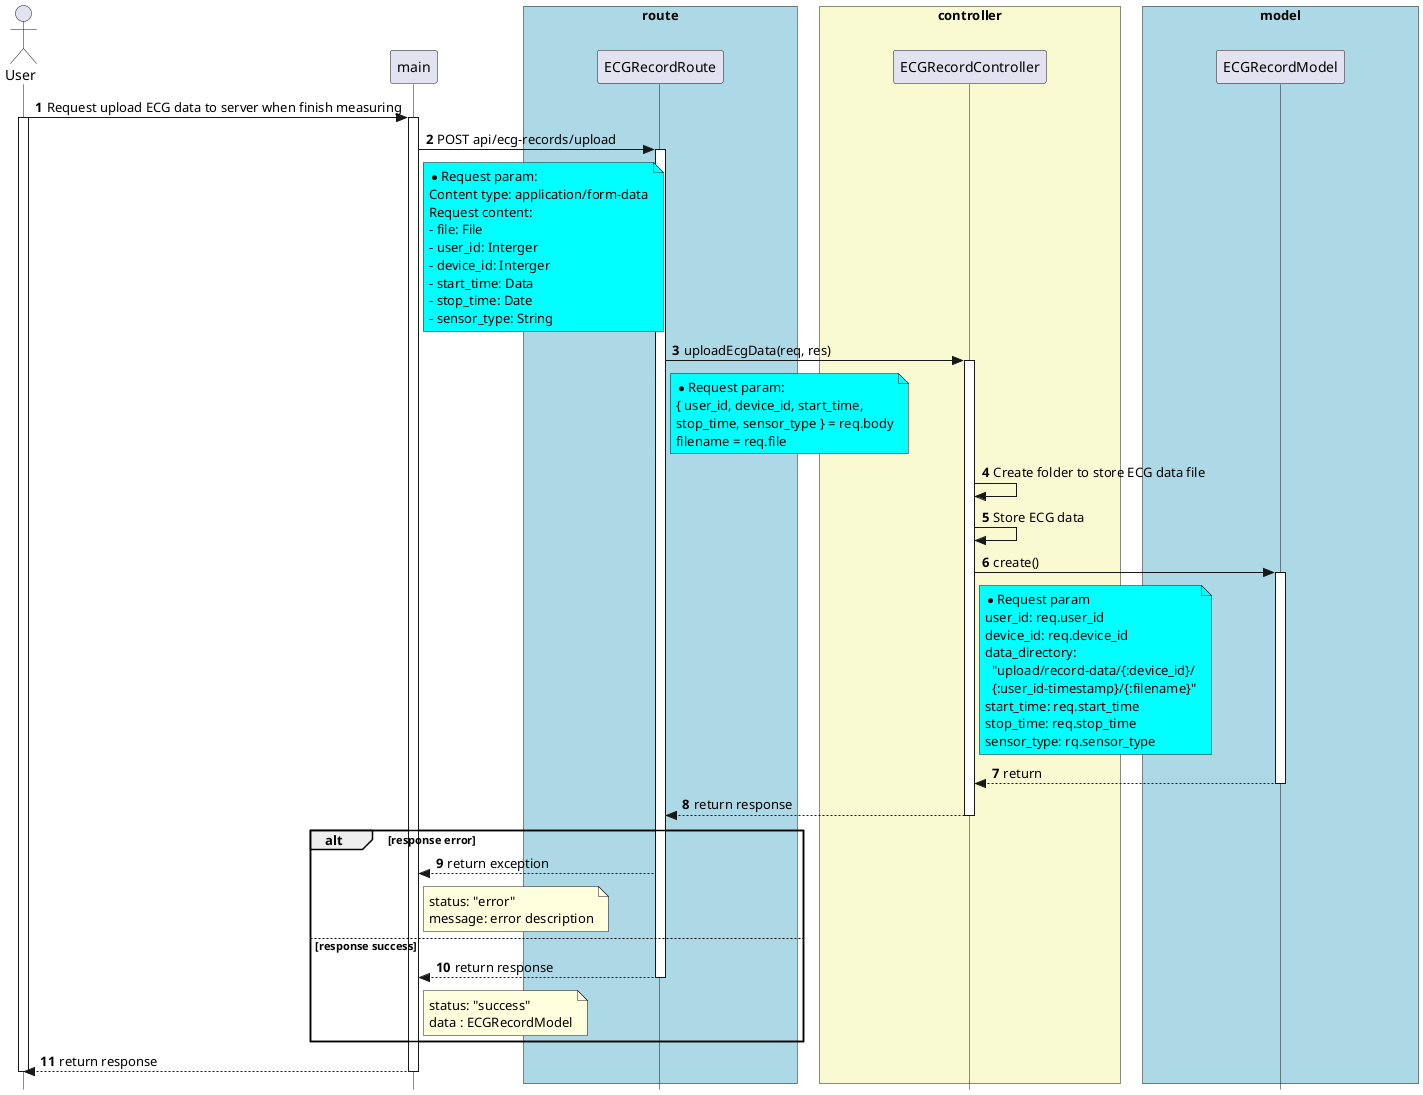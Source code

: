 '

@startuml


skinparam style strictuml

skinparam lifelineStrategy solid

skinparam ParticipantPadding 70

skinparam BoxPadding 10

autonumber

actor User as User


participant main as main


box "route" #lightBlue

participant ECGRecordRoute as ECGRecordRoute

end box


box "controller" #LightGoldenRodYellow
participant ECGRecordController as ECGRecordController

end box


box "model" #lightBlue
participant ECGRecordModel as ECGRecordModel

end box


User -> main: Request upload ECG data to server when finish measuring
activate User
activate main

main -> ECGRecordRoute: POST api/ecg-records/upload
activate ECGRecordRoute
note right of main #Aqua
  * Request param:
  Content type: application/form-data
  Request content:
  - file: File
  - user_id: Interger
  - device_id: Interger
  - start_time: Data
  - stop_time: Date
  - sensor_type: String
end note


ECGRecordRoute -> ECGRecordController: uploadEcgData(req, res)
activate ECGRecordController

note right of ECGRecordRoute #Aqua
  * Request param:
  { user_id, device_id, start_time,
  stop_time, sensor_type } = req.body
  filename = req.file
end note

ECGRecordController -> ECGRecordController: Create folder to store ECG data file
ECGRecordController -> ECGRecordController: Store ECG data

ECGRecordController -> ECGRecordModel: create()
note right of ECGRecordController #Aqua
  * Request param
  user_id: req.user_id
  device_id: req.device_id
  data_directory: 
    "upload/record-data/{:device_id}/
    {:user_id-timestamp}/{:filename}"
  start_time: req.start_time
  stop_time: req.stop_time
  sensor_type: rq.sensor_type
end note

activate ECGRecordModel

ECGRecordModel --> ECGRecordController: return 

deactivate ECGRecordModel

ECGRecordController --> ECGRecordRoute: return response

deactivate ECGRecordController

alt response error
  ECGRecordRoute --> main: return exception
  note right of main
    status: "error"
    message: error description
  end note
else response success
  ECGRecordRoute --> main: return response
  deactivate ECGRecordRoute

  note right of main
    status: "success"
    data : ECGRecordModel
  end note
end
main --> User: return response
deactivate main
deactivate User

@enduml

